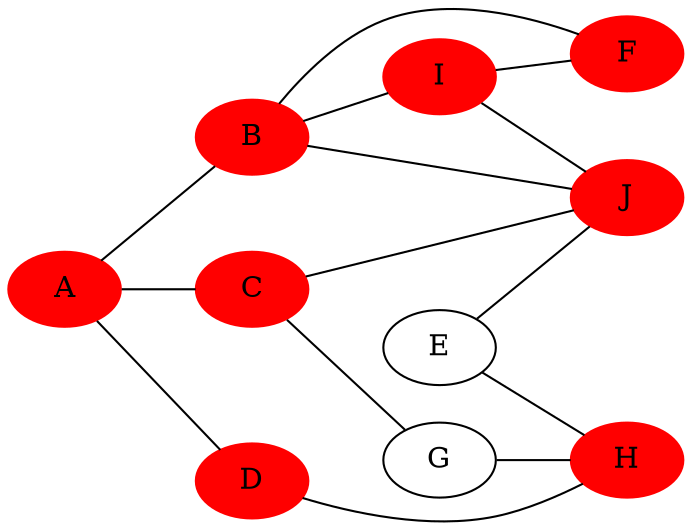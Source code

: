 graph {
 rankdir=LR;
A [style=filled, color=red];
B [style=filled, color=red];
C [style=filled, color=red];
D [style=filled, color=red];
F [style=filled, color=red];
H [style=filled, color=red];
I [style=filled, color=red];
J [style=filled, color=red];
A -- {{B D C }}
B -- {{I J F }}
C -- {{G J }}
D -- {{H }}
E -- {{H J }}
F -- {{}}
G -- {{H }}
H -- {{}}
I -- {{F J }}
J -- {{}}
}